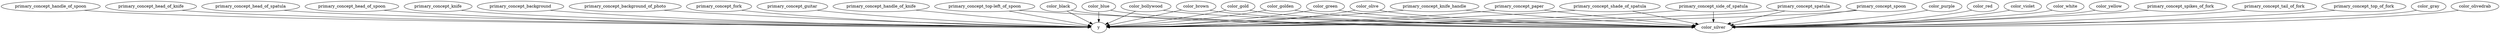 strict digraph  {
primary_concept_background;
y;
primary_concept_background_of_photo;
primary_concept_fork;
primary_concept_guitar;
primary_concept_handle_of_knife;
primary_concept_handle_of_spoon;
primary_concept_head_of_knife;
primary_concept_head_of_spatula;
primary_concept_head_of_spoon;
primary_concept_knife;
primary_concept_knife_handle;
primary_concept_paper;
primary_concept_shade_of_spatula;
primary_concept_side_of_spatula;
primary_concept_spatula;
primary_concept_spoon;
"primary_concept_top-left_of_spoon";
color_black;
color_blue;
color_bollywood;
color_brown;
color_gold;
color_golden;
color_green;
color_olive;
color_silver;
primary_concept_spikes_of_fork;
primary_concept_tail_of_fork;
primary_concept_top_of_fork;
color_gray;
color_olivedrab;
color_purple;
color_red;
color_violet;
color_white;
color_yellow;
primary_concept_background -> y;
primary_concept_background_of_photo -> y;
primary_concept_fork -> y;
primary_concept_guitar -> y;
primary_concept_handle_of_knife -> y;
primary_concept_handle_of_spoon -> y;
primary_concept_head_of_knife -> y;
primary_concept_head_of_spatula -> y;
primary_concept_head_of_spoon -> y;
primary_concept_knife -> y;
primary_concept_knife_handle -> y;
primary_concept_knife_handle -> color_silver;
primary_concept_paper -> y;
primary_concept_paper -> color_silver;
primary_concept_shade_of_spatula -> y;
primary_concept_shade_of_spatula -> color_silver;
primary_concept_side_of_spatula -> y;
primary_concept_side_of_spatula -> color_silver;
primary_concept_spatula -> y;
primary_concept_spatula -> color_silver;
primary_concept_spoon -> y;
primary_concept_spoon -> color_silver;
"primary_concept_top-left_of_spoon" -> y;
"primary_concept_top-left_of_spoon" -> color_silver;
color_black -> y;
color_black -> color_silver;
color_blue -> y;
color_blue -> color_silver;
color_bollywood -> y;
color_bollywood -> color_silver;
color_brown -> y;
color_brown -> color_silver;
color_gold -> y;
color_gold -> color_silver;
color_golden -> y;
color_golden -> color_silver;
color_green -> y;
color_green -> color_silver;
color_olive -> y;
color_olive -> color_silver;
primary_concept_spikes_of_fork -> color_silver;
primary_concept_tail_of_fork -> color_silver;
primary_concept_top_of_fork -> color_silver;
color_gray -> color_silver;
color_olivedrab -> color_silver;
color_purple -> color_silver;
color_red -> color_silver;
color_violet -> color_silver;
color_white -> color_silver;
color_yellow -> color_silver;
}
